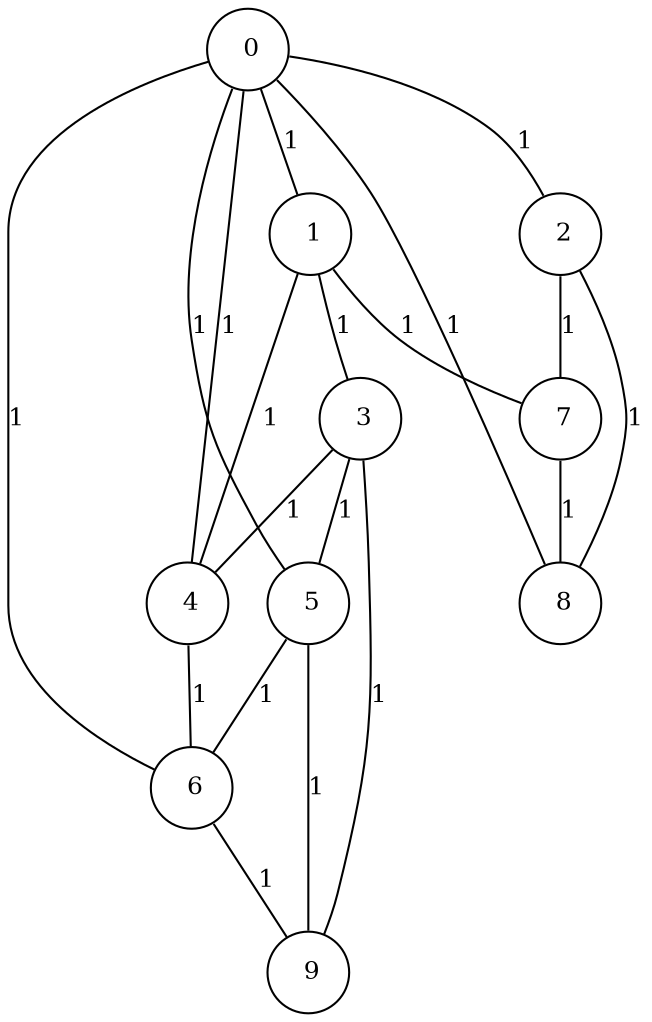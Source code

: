 graph G {
size="8.5,11;"
ratio = "expand;"
fixedsize="true;"
overlap="scale;"
node[shape=circle,width=.12,hight=.12,fontsize=12]
edge[fontsize=12]

0[label=" 0" color=black, pos="1.0974906,1.3873225!"];
1[label=" 1" color=black, pos="1.9341811,0.83146177!"];
2[label=" 2" color=black, pos="0.63520392,1.6246582!"];
3[label=" 3" color=black, pos="1.5788125,0.029476224!"];
4[label=" 4" color=black, pos="0.59970655,0.14394163!"];
5[label=" 5" color=black, pos="1.7774102,1.7353113!"];
6[label=" 6" color=black, pos="0.6667071,0.1055763!"];
7[label=" 7" color=black, pos="1.1022333,0.2703205!"];
8[label=" 8" color=black, pos="1.2877364,2.947001!"];
9[label=" 9" color=black, pos="0.50691465,0.93634919!"];
0--1[label="1"]
0--2[label="1"]
0--4[label="1"]
0--5[label="1"]
0--6[label="1"]
0--8[label="1"]
1--3[label="1"]
1--4[label="1"]
1--7[label="1"]
2--7[label="1"]
2--8[label="1"]
3--4[label="1"]
3--5[label="1"]
3--9[label="1"]
4--6[label="1"]
5--6[label="1"]
5--9[label="1"]
6--9[label="1"]
7--8[label="1"]

}
